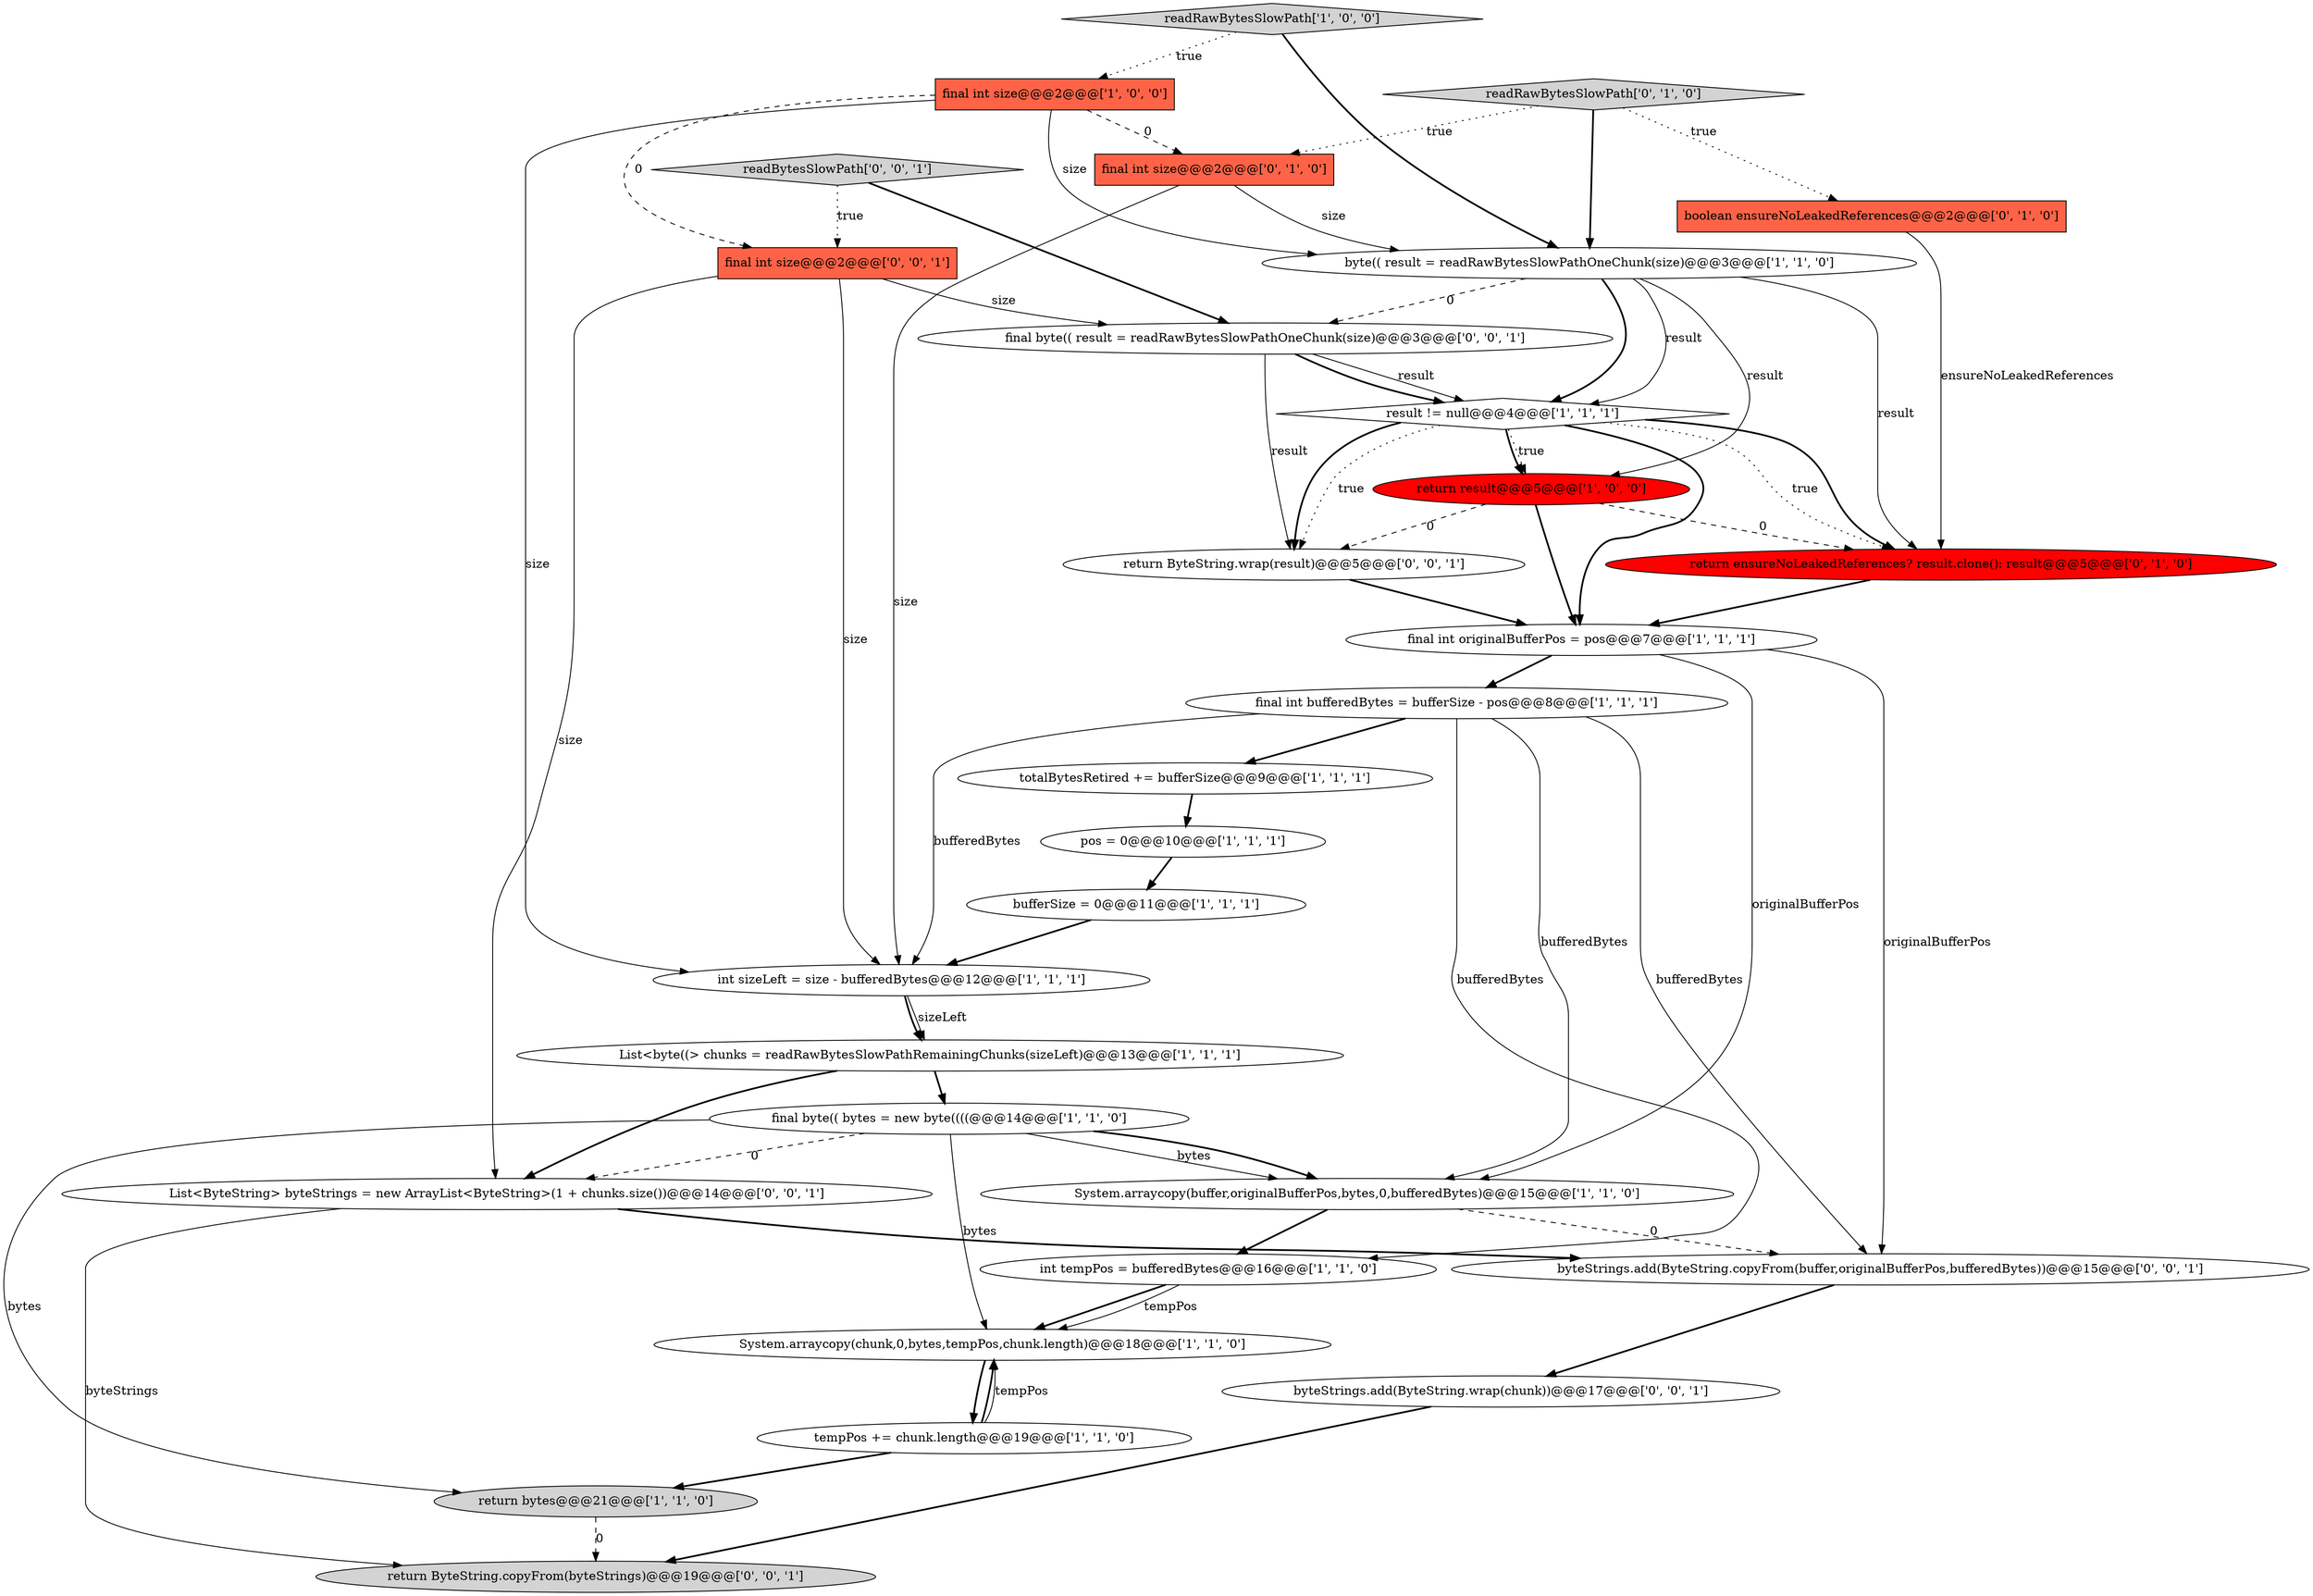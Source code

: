 digraph {
21 [style = filled, label = "return ensureNoLeakedReferences? result.clone(): result@@@5@@@['0', '1', '0']", fillcolor = red, shape = ellipse image = "AAA1AAABBB2BBB"];
15 [style = filled, label = "final int size@@@2@@@['1', '0', '0']", fillcolor = tomato, shape = box image = "AAA1AAABBB1BBB"];
17 [style = filled, label = "System.arraycopy(buffer,originalBufferPos,bytes,0,bufferedBytes)@@@15@@@['1', '1', '0']", fillcolor = white, shape = ellipse image = "AAA0AAABBB1BBB"];
24 [style = filled, label = "return ByteString.wrap(result)@@@5@@@['0', '0', '1']", fillcolor = white, shape = ellipse image = "AAA0AAABBB3BBB"];
3 [style = filled, label = "return result@@@5@@@['1', '0', '0']", fillcolor = red, shape = ellipse image = "AAA1AAABBB1BBB"];
9 [style = filled, label = "int sizeLeft = size - bufferedBytes@@@12@@@['1', '1', '1']", fillcolor = white, shape = ellipse image = "AAA0AAABBB1BBB"];
16 [style = filled, label = "pos = 0@@@10@@@['1', '1', '1']", fillcolor = white, shape = ellipse image = "AAA0AAABBB1BBB"];
2 [style = filled, label = "totalBytesRetired += bufferSize@@@9@@@['1', '1', '1']", fillcolor = white, shape = ellipse image = "AAA0AAABBB1BBB"];
4 [style = filled, label = "List<byte((> chunks = readRawBytesSlowPathRemainingChunks(sizeLeft)@@@13@@@['1', '1', '1']", fillcolor = white, shape = ellipse image = "AAA0AAABBB1BBB"];
7 [style = filled, label = "final int bufferedBytes = bufferSize - pos@@@8@@@['1', '1', '1']", fillcolor = white, shape = ellipse image = "AAA0AAABBB1BBB"];
10 [style = filled, label = "System.arraycopy(chunk,0,bytes,tempPos,chunk.length)@@@18@@@['1', '1', '0']", fillcolor = white, shape = ellipse image = "AAA0AAABBB1BBB"];
13 [style = filled, label = "bufferSize = 0@@@11@@@['1', '1', '1']", fillcolor = white, shape = ellipse image = "AAA0AAABBB1BBB"];
23 [style = filled, label = "return ByteString.copyFrom(byteStrings)@@@19@@@['0', '0', '1']", fillcolor = lightgray, shape = ellipse image = "AAA0AAABBB3BBB"];
6 [style = filled, label = "result != null@@@4@@@['1', '1', '1']", fillcolor = white, shape = diamond image = "AAA0AAABBB1BBB"];
5 [style = filled, label = "int tempPos = bufferedBytes@@@16@@@['1', '1', '0']", fillcolor = white, shape = ellipse image = "AAA0AAABBB1BBB"];
18 [style = filled, label = "boolean ensureNoLeakedReferences@@@2@@@['0', '1', '0']", fillcolor = tomato, shape = box image = "AAA0AAABBB2BBB"];
20 [style = filled, label = "final int size@@@2@@@['0', '1', '0']", fillcolor = tomato, shape = box image = "AAA1AAABBB2BBB"];
1 [style = filled, label = "return bytes@@@21@@@['1', '1', '0']", fillcolor = lightgray, shape = ellipse image = "AAA0AAABBB1BBB"];
28 [style = filled, label = "List<ByteString> byteStrings = new ArrayList<ByteString>(1 + chunks.size())@@@14@@@['0', '0', '1']", fillcolor = white, shape = ellipse image = "AAA0AAABBB3BBB"];
0 [style = filled, label = "final int originalBufferPos = pos@@@7@@@['1', '1', '1']", fillcolor = white, shape = ellipse image = "AAA0AAABBB1BBB"];
22 [style = filled, label = "final byte(( result = readRawBytesSlowPathOneChunk(size)@@@3@@@['0', '0', '1']", fillcolor = white, shape = ellipse image = "AAA0AAABBB3BBB"];
26 [style = filled, label = "byteStrings.add(ByteString.wrap(chunk))@@@17@@@['0', '0', '1']", fillcolor = white, shape = ellipse image = "AAA0AAABBB3BBB"];
8 [style = filled, label = "readRawBytesSlowPath['1', '0', '0']", fillcolor = lightgray, shape = diamond image = "AAA0AAABBB1BBB"];
11 [style = filled, label = "final byte(( bytes = new byte((((@@@14@@@['1', '1', '0']", fillcolor = white, shape = ellipse image = "AAA0AAABBB1BBB"];
29 [style = filled, label = "byteStrings.add(ByteString.copyFrom(buffer,originalBufferPos,bufferedBytes))@@@15@@@['0', '0', '1']", fillcolor = white, shape = ellipse image = "AAA0AAABBB3BBB"];
12 [style = filled, label = "byte(( result = readRawBytesSlowPathOneChunk(size)@@@3@@@['1', '1', '0']", fillcolor = white, shape = ellipse image = "AAA0AAABBB1BBB"];
19 [style = filled, label = "readRawBytesSlowPath['0', '1', '0']", fillcolor = lightgray, shape = diamond image = "AAA0AAABBB2BBB"];
25 [style = filled, label = "final int size@@@2@@@['0', '0', '1']", fillcolor = tomato, shape = box image = "AAA0AAABBB3BBB"];
14 [style = filled, label = "tempPos += chunk.length@@@19@@@['1', '1', '0']", fillcolor = white, shape = ellipse image = "AAA0AAABBB1BBB"];
27 [style = filled, label = "readBytesSlowPath['0', '0', '1']", fillcolor = lightgray, shape = diamond image = "AAA0AAABBB3BBB"];
7->17 [style = solid, label="bufferedBytes"];
14->10 [style = solid, label="tempPos"];
6->3 [style = bold, label=""];
25->22 [style = solid, label="size"];
5->10 [style = bold, label=""];
17->5 [style = bold, label=""];
16->13 [style = bold, label=""];
28->29 [style = bold, label=""];
22->6 [style = solid, label="result"];
18->21 [style = solid, label="ensureNoLeakedReferences"];
6->24 [style = dotted, label="true"];
15->20 [style = dashed, label="0"];
27->25 [style = dotted, label="true"];
21->0 [style = bold, label=""];
19->12 [style = bold, label=""];
10->14 [style = bold, label=""];
3->21 [style = dashed, label="0"];
12->6 [style = solid, label="result"];
24->0 [style = bold, label=""];
6->21 [style = bold, label=""];
19->20 [style = dotted, label="true"];
12->21 [style = solid, label="result"];
9->4 [style = bold, label=""];
3->24 [style = dashed, label="0"];
5->10 [style = solid, label="tempPos"];
19->18 [style = dotted, label="true"];
14->10 [style = bold, label=""];
8->15 [style = dotted, label="true"];
11->1 [style = solid, label="bytes"];
6->24 [style = bold, label=""];
6->0 [style = bold, label=""];
11->17 [style = solid, label="bytes"];
11->10 [style = solid, label="bytes"];
17->29 [style = dashed, label="0"];
12->6 [style = bold, label=""];
0->17 [style = solid, label="originalBufferPos"];
27->22 [style = bold, label=""];
25->28 [style = solid, label="size"];
4->28 [style = bold, label=""];
3->0 [style = bold, label=""];
14->1 [style = bold, label=""];
0->29 [style = solid, label="originalBufferPos"];
0->7 [style = bold, label=""];
29->26 [style = bold, label=""];
11->28 [style = dashed, label="0"];
20->12 [style = solid, label="size"];
15->25 [style = dashed, label="0"];
15->9 [style = solid, label="size"];
15->12 [style = solid, label="size"];
7->2 [style = bold, label=""];
26->23 [style = bold, label=""];
12->3 [style = solid, label="result"];
12->22 [style = dashed, label="0"];
7->5 [style = solid, label="bufferedBytes"];
11->17 [style = bold, label=""];
25->9 [style = solid, label="size"];
28->23 [style = solid, label="byteStrings"];
7->29 [style = solid, label="bufferedBytes"];
13->9 [style = bold, label=""];
22->24 [style = solid, label="result"];
6->21 [style = dotted, label="true"];
9->4 [style = solid, label="sizeLeft"];
4->11 [style = bold, label=""];
6->3 [style = dotted, label="true"];
20->9 [style = solid, label="size"];
7->9 [style = solid, label="bufferedBytes"];
1->23 [style = dashed, label="0"];
8->12 [style = bold, label=""];
22->6 [style = bold, label=""];
2->16 [style = bold, label=""];
}
